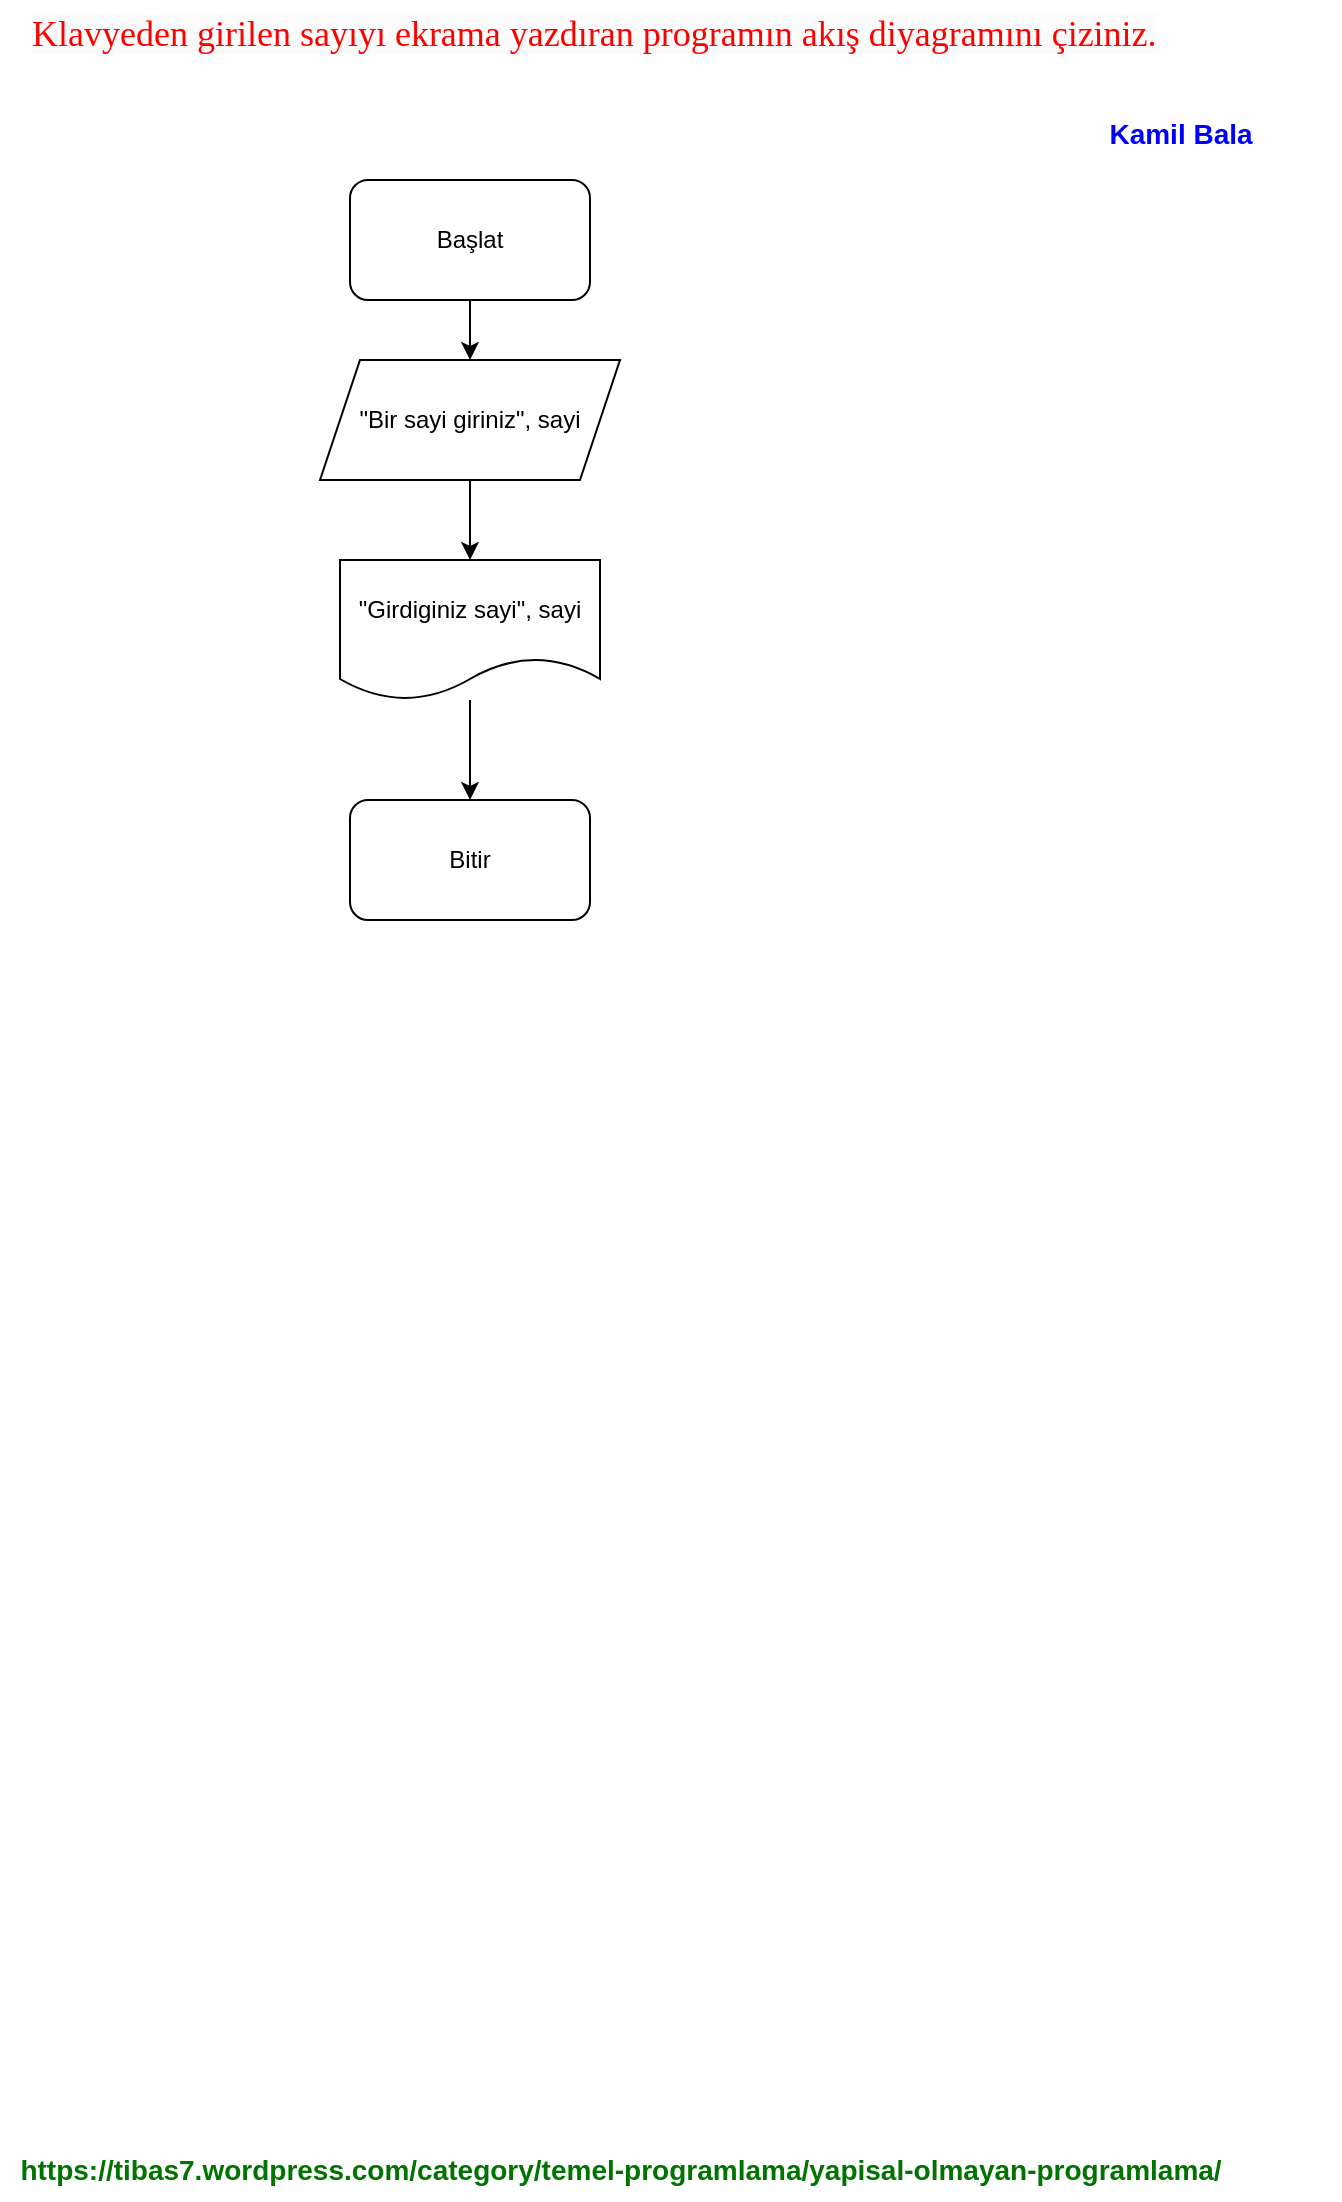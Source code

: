 <mxfile version="20.8.16" type="device"><diagram name="Sayfa -1" id="HH79vYCIUQZker7YnYB9"><mxGraphModel dx="1032" dy="604" grid="1" gridSize="10" guides="1" tooltips="1" connect="1" arrows="1" fold="1" page="1" pageScale="1" pageWidth="827" pageHeight="1169" math="0" shadow="0"><root><mxCell id="0"/><mxCell id="1" parent="0"/><mxCell id="5Ir3c3IeqkOVajq5ck5g-4" style="edgeStyle=orthogonalEdgeStyle;rounded=0;orthogonalLoop=1;jettySize=auto;html=1;entryX=0.5;entryY=0;entryDx=0;entryDy=0;" parent="1" source="5Ir3c3IeqkOVajq5ck5g-1" target="5Ir3c3IeqkOVajq5ck5g-3" edge="1"><mxGeometry relative="1" as="geometry"/></mxCell><mxCell id="5Ir3c3IeqkOVajq5ck5g-1" value="Başlat" style="rounded=1;whiteSpace=wrap;html=1;" parent="1" vertex="1"><mxGeometry x="245" y="110" width="120" height="60" as="geometry"/></mxCell><mxCell id="5Ir3c3IeqkOVajq5ck5g-2" value="Bitir" style="rounded=1;whiteSpace=wrap;html=1;" parent="1" vertex="1"><mxGeometry x="245" y="420" width="120" height="60" as="geometry"/></mxCell><mxCell id="5Ir3c3IeqkOVajq5ck5g-7" style="edgeStyle=orthogonalEdgeStyle;rounded=0;orthogonalLoop=1;jettySize=auto;html=1;exitX=0.5;exitY=1;exitDx=0;exitDy=0;entryX=0.5;entryY=0;entryDx=0;entryDy=0;" parent="1" source="5Ir3c3IeqkOVajq5ck5g-3" target="5Ir3c3IeqkOVajq5ck5g-5" edge="1"><mxGeometry relative="1" as="geometry"/></mxCell><mxCell id="5Ir3c3IeqkOVajq5ck5g-3" value="&quot;Bir sayi giriniz&quot;, sayi" style="shape=parallelogram;perimeter=parallelogramPerimeter;whiteSpace=wrap;html=1;fixedSize=1;" parent="1" vertex="1"><mxGeometry x="230" y="200" width="150" height="60" as="geometry"/></mxCell><mxCell id="5Ir3c3IeqkOVajq5ck5g-8" style="edgeStyle=orthogonalEdgeStyle;rounded=0;orthogonalLoop=1;jettySize=auto;html=1;entryX=0.5;entryY=0;entryDx=0;entryDy=0;" parent="1" source="5Ir3c3IeqkOVajq5ck5g-5" target="5Ir3c3IeqkOVajq5ck5g-2" edge="1"><mxGeometry relative="1" as="geometry"/></mxCell><mxCell id="5Ir3c3IeqkOVajq5ck5g-5" value="&quot;Girdiginiz sayi&quot;, sayi" style="shape=document;whiteSpace=wrap;html=1;boundedLbl=1;" parent="1" vertex="1"><mxGeometry x="240" y="300" width="130" height="70" as="geometry"/></mxCell><mxCell id="X_YfGH1pdDEA1hzZO6KW-1" value="&lt;font color=&quot;#007300&quot;&gt;&lt;b&gt;https://tibas7.wordpress.com/category/temel-programlama/yapisal-olmayan-programlama/&lt;/b&gt;&lt;/font&gt;" style="text;html=1;align=center;verticalAlign=middle;resizable=0;points=[];autosize=1;strokeColor=none;fillColor=none;fontSize=14;fontColor=#0000FF;" vertex="1" parent="1"><mxGeometry x="70" y="1090" width="620" height="30" as="geometry"/></mxCell><mxCell id="X_YfGH1pdDEA1hzZO6KW-2" value="&lt;font style=&quot;font-size: 14px;&quot; color=&quot;#0000ff&quot;&gt;&lt;b&gt;Kamil Bala&lt;br&gt;&lt;br&gt;&lt;/b&gt;&lt;/font&gt;" style="text;html=1;align=center;verticalAlign=middle;resizable=0;points=[];autosize=1;strokeColor=none;fillColor=none;" vertex="1" parent="1"><mxGeometry x="610" y="70" width="100" height="50" as="geometry"/></mxCell><mxCell id="X_YfGH1pdDEA1hzZO6KW-3" value="&lt;span style=&quot;color: rgb(255, 0, 0); font-family: &amp;quot;Comic Sans MS&amp;quot;; font-size: 18px; font-style: normal; font-variant-ligatures: normal; font-variant-caps: normal; font-weight: 400; letter-spacing: normal; orphans: 2; text-align: center; text-indent: 0px; text-transform: none; widows: 2; word-spacing: 0px; -webkit-text-stroke-width: 0px; background-color: rgb(251, 251, 251); text-decoration-thickness: initial; text-decoration-style: initial; text-decoration-color: initial; float: none; display: inline !important;&quot;&gt;Klavyeden girilen sayıyı ekrama yazdıran programın akış diyagramını çiziniz.&lt;/span&gt;" style="text;whiteSpace=wrap;html=1;" vertex="1" parent="1"><mxGeometry x="84" y="20" width="656" height="40" as="geometry"/></mxCell></root></mxGraphModel></diagram></mxfile>
